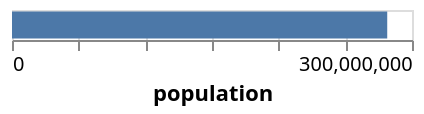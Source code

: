{"$schema": "https://vega.github.io/schema/vega-lite/v4.json", "data": {"values": [{"year": 1850, "age": 0, "sex": 1, "people": 1483789}, {"year": 1850, "age": 0, "sex": 2, "people": 1450376}, {"year": 1850, "age": 5, "sex": 1, "people": 1411067}, {"year": 1850, "age": 5, "sex": 2, "people": 1359668}, {"year": 1850, "age": 10, "sex": 1, "people": 1260099}, {"year": 1850, "age": 10, "sex": 2, "people": 1216114}, {"year": 1850, "age": 15, "sex": 1, "people": 1077133}, {"year": 1850, "age": 15, "sex": 2, "people": 1110619}, {"year": 1850, "age": 20, "sex": 1, "people": 1017281}, {"year": 1850, "age": 20, "sex": 2, "people": 1003841}, {"year": 1850, "age": 25, "sex": 1, "people": 862547}, {"year": 1850, "age": 25, "sex": 2, "people": 799482}, {"year": 1850, "age": 30, "sex": 1, "people": 730638}, {"year": 1850, "age": 30, "sex": 2, "people": 639636}, {"year": 1850, "age": 35, "sex": 1, "people": 588487}, {"year": 1850, "age": 35, "sex": 2, "people": 505012}, {"year": 1850, "age": 40, "sex": 1, "people": 475911}, {"year": 1850, "age": 40, "sex": 2, "people": 428185}, {"year": 1850, "age": 45, "sex": 1, "people": 384211}, {"year": 1850, "age": 45, "sex": 2, "people": 341254}, {"year": 1850, "age": 50, "sex": 1, "people": 321343}, {"year": 1850, "age": 50, "sex": 2, "people": 286580}, {"year": 1850, "age": 55, "sex": 1, "people": 194080}, {"year": 1850, "age": 55, "sex": 2, "people": 187208}, {"year": 1850, "age": 60, "sex": 1, "people": 174976}, {"year": 1850, "age": 60, "sex": 2, "people": 162236}, {"year": 1850, "age": 65, "sex": 1, "people": 106827}, {"year": 1850, "age": 65, "sex": 2, "people": 105534}, {"year": 1850, "age": 70, "sex": 1, "people": 73677}, {"year": 1850, "age": 70, "sex": 2, "people": 71762}, {"year": 1850, "age": 75, "sex": 1, "people": 40834}, {"year": 1850, "age": 75, "sex": 2, "people": 40229}, {"year": 1850, "age": 80, "sex": 1, "people": 23449}, {"year": 1850, "age": 80, "sex": 2, "people": 22949}, {"year": 1850, "age": 85, "sex": 1, "people": 8186}, {"year": 1850, "age": 85, "sex": 2, "people": 10511}, {"year": 1850, "age": 90, "sex": 1, "people": 5259}, {"year": 1850, "age": 90, "sex": 2, "people": 6569}, {"year": 1860, "age": 0, "sex": 1, "people": 2120846}, {"year": 1860, "age": 0, "sex": 2, "people": 2092162}, {"year": 1860, "age": 5, "sex": 1, "people": 1804467}, {"year": 1860, "age": 5, "sex": 2, "people": 1778772}, {"year": 1860, "age": 10, "sex": 1, "people": 1612640}, {"year": 1860, "age": 10, "sex": 2, "people": 1540350}, {"year": 1860, "age": 15, "sex": 1, "people": 1438094}, {"year": 1860, "age": 15, "sex": 2, "people": 1495999}, {"year": 1860, "age": 20, "sex": 1, "people": 1351121}, {"year": 1860, "age": 20, "sex": 2, "people": 1370462}, {"year": 1860, "age": 25, "sex": 1, "people": 1217615}, {"year": 1860, "age": 25, "sex": 2, "people": 1116373}, {"year": 1860, "age": 30, "sex": 1, "people": 1043174}, {"year": 1860, "age": 30, "sex": 2, "people": 936055}, {"year": 1860, "age": 35, "sex": 1, "people": 866910}, {"year": 1860, "age": 35, "sex": 2, "people": 737136}, {"year": 1860, "age": 40, "sex": 1, "people": 699434}, {"year": 1860, "age": 40, "sex": 2, "people": 616826}, {"year": 1860, "age": 45, "sex": 1, "people": 552404}, {"year": 1860, "age": 45, "sex": 2, "people": 461739}, {"year": 1860, "age": 50, "sex": 1, "people": 456176}, {"year": 1860, "age": 50, "sex": 2, "people": 407305}, {"year": 1860, "age": 55, "sex": 1, "people": 292417}, {"year": 1860, "age": 55, "sex": 2, "people": 267224}, {"year": 1860, "age": 60, "sex": 1, "people": 260887}, {"year": 1860, "age": 60, "sex": 2, "people": 249735}, {"year": 1860, "age": 65, "sex": 1, "people": 149331}, {"year": 1860, "age": 65, "sex": 2, "people": 141405}, {"year": 1860, "age": 70, "sex": 1, "people": 98465}, {"year": 1860, "age": 70, "sex": 2, "people": 101778}, {"year": 1860, "age": 75, "sex": 1, "people": 56699}, {"year": 1860, "age": 75, "sex": 2, "people": 57597}, {"year": 1860, "age": 80, "sex": 1, "people": 29007}, {"year": 1860, "age": 80, "sex": 2, "people": 29506}, {"year": 1860, "age": 85, "sex": 1, "people": 10434}, {"year": 1860, "age": 85, "sex": 2, "people": 14053}, {"year": 1860, "age": 90, "sex": 1, "people": 7232}, {"year": 1860, "age": 90, "sex": 2, "people": 6622}, {"year": 1870, "age": 0, "sex": 1, "people": 2800083}, {"year": 1870, "age": 0, "sex": 2, "people": 2717102}, {"year": 1870, "age": 5, "sex": 1, "people": 2428469}, {"year": 1870, "age": 5, "sex": 2, "people": 2393680}, {"year": 1870, "age": 10, "sex": 1, "people": 2427341}, {"year": 1870, "age": 10, "sex": 2, "people": 2342670}, {"year": 1870, "age": 15, "sex": 1, "people": 1958390}, {"year": 1870, "age": 15, "sex": 2, "people": 2077248}, {"year": 1870, "age": 20, "sex": 1, "people": 1805303}, {"year": 1870, "age": 20, "sex": 2, "people": 1909382}, {"year": 1870, "age": 25, "sex": 1, "people": 1509059}, {"year": 1870, "age": 25, "sex": 2, "people": 1574285}, {"year": 1870, "age": 30, "sex": 1, "people": 1251534}, {"year": 1870, "age": 30, "sex": 2, "people": 1275629}, {"year": 1870, "age": 35, "sex": 1, "people": 1185336}, {"year": 1870, "age": 35, "sex": 2, "people": 1137490}, {"year": 1870, "age": 40, "sex": 1, "people": 968861}, {"year": 1870, "age": 40, "sex": 2, "people": 944401}, {"year": 1870, "age": 45, "sex": 1, "people": 852672}, {"year": 1870, "age": 45, "sex": 2, "people": 747916}, {"year": 1870, "age": 50, "sex": 1, "people": 736387}, {"year": 1870, "age": 50, "sex": 2, "people": 637801}, {"year": 1870, "age": 55, "sex": 1, "people": 486036}, {"year": 1870, "age": 55, "sex": 2, "people": 407819}, {"year": 1870, "age": 60, "sex": 1, "people": 399264}, {"year": 1870, "age": 60, "sex": 2, "people": 374801}, {"year": 1870, "age": 65, "sex": 1, "people": 260829}, {"year": 1870, "age": 65, "sex": 2, "people": 239080}, {"year": 1870, "age": 70, "sex": 1, "people": 173364}, {"year": 1870, "age": 70, "sex": 2, "people": 165501}, {"year": 1870, "age": 75, "sex": 1, "people": 86929}, {"year": 1870, "age": 75, "sex": 2, "people": 89540}, {"year": 1870, "age": 80, "sex": 1, "people": 47427}, {"year": 1870, "age": 80, "sex": 2, "people": 54190}, {"year": 1870, "age": 85, "sex": 1, "people": 15891}, {"year": 1870, "age": 85, "sex": 2, "people": 19302}, {"year": 1870, "age": 90, "sex": 1, "people": 8649}, {"year": 1870, "age": 90, "sex": 2, "people": 13068}, {"year": 1880, "age": 0, "sex": 1, "people": 3533662}, {"year": 1880, "age": 0, "sex": 2, "people": 3421597}, {"year": 1880, "age": 5, "sex": 1, "people": 3297503}, {"year": 1880, "age": 5, "sex": 2, "people": 3179142}, {"year": 1880, "age": 10, "sex": 1, "people": 2911924}, {"year": 1880, "age": 10, "sex": 2, "people": 2813550}, {"year": 1880, "age": 15, "sex": 1, "people": 2457734}, {"year": 1880, "age": 15, "sex": 2, "people": 2527818}, {"year": 1880, "age": 20, "sex": 1, "people": 2547780}, {"year": 1880, "age": 20, "sex": 2, "people": 2512803}, {"year": 1880, "age": 25, "sex": 1, "people": 2119393}, {"year": 1880, "age": 25, "sex": 2, "people": 1974241}, {"year": 1880, "age": 30, "sex": 1, "people": 1749107}, {"year": 1880, "age": 30, "sex": 2, "people": 1596772}, {"year": 1880, "age": 35, "sex": 1, "people": 1540772}, {"year": 1880, "age": 35, "sex": 2, "people": 1483717}, {"year": 1880, "age": 40, "sex": 1, "people": 1237347}, {"year": 1880, "age": 40, "sex": 2, "people": 1239435}, {"year": 1880, "age": 45, "sex": 1, "people": 1065973}, {"year": 1880, "age": 45, "sex": 2, "people": 1003711}, {"year": 1880, "age": 50, "sex": 1, "people": 964484}, {"year": 1880, "age": 50, "sex": 2, "people": 863012}, {"year": 1880, "age": 55, "sex": 1, "people": 679147}, {"year": 1880, "age": 55, "sex": 2, "people": 594843}, {"year": 1880, "age": 60, "sex": 1, "people": 580298}, {"year": 1880, "age": 60, "sex": 2, "people": 526956}, {"year": 1880, "age": 65, "sex": 1, "people": 369398}, {"year": 1880, "age": 65, "sex": 2, "people": 346303}, {"year": 1880, "age": 70, "sex": 1, "people": 255422}, {"year": 1880, "age": 70, "sex": 2, "people": 251860}, {"year": 1880, "age": 75, "sex": 1, "people": 141628}, {"year": 1880, "age": 75, "sex": 2, "people": 143513}, {"year": 1880, "age": 80, "sex": 1, "people": 67526}, {"year": 1880, "age": 80, "sex": 2, "people": 77290}, {"year": 1880, "age": 85, "sex": 1, "people": 22437}, {"year": 1880, "age": 85, "sex": 2, "people": 31227}, {"year": 1880, "age": 90, "sex": 1, "people": 10272}, {"year": 1880, "age": 90, "sex": 2, "people": 15451}, {"year": 1900, "age": 0, "sex": 1, "people": 4619544}, {"year": 1900, "age": 0, "sex": 2, "people": 4589196}, {"year": 1900, "age": 5, "sex": 1, "people": 4465783}, {"year": 1900, "age": 5, "sex": 2, "people": 4390483}, {"year": 1900, "age": 10, "sex": 1, "people": 4057669}, {"year": 1900, "age": 10, "sex": 2, "people": 4001749}, {"year": 1900, "age": 15, "sex": 1, "people": 3774846}, {"year": 1900, "age": 15, "sex": 2, "people": 3801743}, {"year": 1900, "age": 20, "sex": 1, "people": 3694038}, {"year": 1900, "age": 20, "sex": 2, "people": 3751061}, {"year": 1900, "age": 25, "sex": 1, "people": 3389280}, {"year": 1900, "age": 25, "sex": 2, "people": 3236056}, {"year": 1900, "age": 30, "sex": 1, "people": 2918964}, {"year": 1900, "age": 30, "sex": 2, "people": 2665174}, {"year": 1900, "age": 35, "sex": 1, "people": 2633883}, {"year": 1900, "age": 35, "sex": 2, "people": 2347737}, {"year": 1900, "age": 40, "sex": 1, "people": 2261070}, {"year": 1900, "age": 40, "sex": 2, "people": 2004987}, {"year": 1900, "age": 45, "sex": 1, "people": 1868413}, {"year": 1900, "age": 45, "sex": 2, "people": 1648025}, {"year": 1900, "age": 50, "sex": 1, "people": 1571038}, {"year": 1900, "age": 50, "sex": 2, "people": 1411981}, {"year": 1900, "age": 55, "sex": 1, "people": 1161908}, {"year": 1900, "age": 55, "sex": 2, "people": 1064632}, {"year": 1900, "age": 60, "sex": 1, "people": 916571}, {"year": 1900, "age": 60, "sex": 2, "people": 887508}, {"year": 1900, "age": 65, "sex": 1, "people": 672663}, {"year": 1900, "age": 65, "sex": 2, "people": 640212}, {"year": 1900, "age": 70, "sex": 1, "people": 454747}, {"year": 1900, "age": 70, "sex": 2, "people": 440007}, {"year": 1900, "age": 75, "sex": 1, "people": 268211}, {"year": 1900, "age": 75, "sex": 2, "people": 265879}, {"year": 1900, "age": 80, "sex": 1, "people": 127435}, {"year": 1900, "age": 80, "sex": 2, "people": 132449}, {"year": 1900, "age": 85, "sex": 1, "people": 44008}, {"year": 1900, "age": 85, "sex": 2, "people": 48614}, {"year": 1900, "age": 90, "sex": 1, "people": 15164}, {"year": 1900, "age": 90, "sex": 2, "people": 20093}, {"year": 1910, "age": 0, "sex": 1, "people": 5296823}, {"year": 1910, "age": 0, "sex": 2, "people": 5287477}, {"year": 1910, "age": 5, "sex": 1, "people": 4991803}, {"year": 1910, "age": 5, "sex": 2, "people": 4866139}, {"year": 1910, "age": 10, "sex": 1, "people": 4650747}, {"year": 1910, "age": 10, "sex": 2, "people": 4471887}, {"year": 1910, "age": 15, "sex": 1, "people": 4566154}, {"year": 1910, "age": 15, "sex": 2, "people": 4592269}, {"year": 1910, "age": 20, "sex": 1, "people": 4637632}, {"year": 1910, "age": 20, "sex": 2, "people": 4447683}, {"year": 1910, "age": 25, "sex": 1, "people": 4257755}, {"year": 1910, "age": 25, "sex": 2, "people": 3946153}, {"year": 1910, "age": 30, "sex": 1, "people": 3658125}, {"year": 1910, "age": 30, "sex": 2, "people": 3295220}, {"year": 1910, "age": 35, "sex": 1, "people": 3427518}, {"year": 1910, "age": 35, "sex": 2, "people": 3088990}, {"year": 1910, "age": 40, "sex": 1, "people": 2860229}, {"year": 1910, "age": 40, "sex": 2, "people": 2471267}, {"year": 1910, "age": 45, "sex": 1, "people": 2363801}, {"year": 1910, "age": 45, "sex": 2, "people": 2114930}, {"year": 1910, "age": 50, "sex": 1, "people": 2126516}, {"year": 1910, "age": 50, "sex": 2, "people": 1773592}, {"year": 1910, "age": 55, "sex": 1, "people": 1508358}, {"year": 1910, "age": 55, "sex": 2, "people": 1317651}, {"year": 1910, "age": 60, "sex": 1, "people": 1189421}, {"year": 1910, "age": 60, "sex": 2, "people": 1090697}, {"year": 1910, "age": 65, "sex": 1, "people": 850159}, {"year": 1910, "age": 65, "sex": 2, "people": 813868}, {"year": 1910, "age": 70, "sex": 1, "people": 557936}, {"year": 1910, "age": 70, "sex": 2, "people": 547623}, {"year": 1910, "age": 75, "sex": 1, "people": 322679}, {"year": 1910, "age": 75, "sex": 2, "people": 350900}, {"year": 1910, "age": 80, "sex": 1, "people": 161715}, {"year": 1910, "age": 80, "sex": 2, "people": 174315}, {"year": 1910, "age": 85, "sex": 1, "people": 59699}, {"year": 1910, "age": 85, "sex": 2, "people": 62725}, {"year": 1910, "age": 90, "sex": 1, "people": 23929}, {"year": 1910, "age": 90, "sex": 2, "people": 28965}, {"year": 1920, "age": 0, "sex": 1, "people": 5934792}, {"year": 1920, "age": 0, "sex": 2, "people": 5694244}, {"year": 1920, "age": 5, "sex": 1, "people": 5789008}, {"year": 1920, "age": 5, "sex": 2, "people": 5693960}, {"year": 1920, "age": 10, "sex": 1, "people": 5401156}, {"year": 1920, "age": 10, "sex": 2, "people": 5293057}, {"year": 1920, "age": 15, "sex": 1, "people": 4724365}, {"year": 1920, "age": 15, "sex": 2, "people": 4779936}, {"year": 1920, "age": 20, "sex": 1, "people": 4549411}, {"year": 1920, "age": 20, "sex": 2, "people": 4742632}, {"year": 1920, "age": 25, "sex": 1, "people": 4565066}, {"year": 1920, "age": 25, "sex": 2, "people": 4529382}, {"year": 1920, "age": 30, "sex": 1, "people": 4110771}, {"year": 1920, "age": 30, "sex": 2, "people": 3982426}, {"year": 1920, "age": 35, "sex": 1, "people": 4081543}, {"year": 1920, "age": 35, "sex": 2, "people": 3713810}, {"year": 1920, "age": 40, "sex": 1, "people": 3321923}, {"year": 1920, "age": 40, "sex": 2, "people": 3059757}, {"year": 1920, "age": 45, "sex": 1, "people": 3143891}, {"year": 1920, "age": 45, "sex": 2, "people": 2669089}, {"year": 1920, "age": 50, "sex": 1, "people": 2546035}, {"year": 1920, "age": 50, "sex": 2, "people": 2200491}, {"year": 1920, "age": 55, "sex": 1, "people": 1880975}, {"year": 1920, "age": 55, "sex": 2, "people": 1674672}, {"year": 1920, "age": 60, "sex": 1, "people": 1587549}, {"year": 1920, "age": 60, "sex": 2, "people": 1382877}, {"year": 1920, "age": 65, "sex": 1, "people": 1095956}, {"year": 1920, "age": 65, "sex": 2, "people": 989901}, {"year": 1920, "age": 70, "sex": 1, "people": 714618}, {"year": 1920, "age": 70, "sex": 2, "people": 690097}, {"year": 1920, "age": 75, "sex": 1, "people": 417292}, {"year": 1920, "age": 75, "sex": 2, "people": 439465}, {"year": 1920, "age": 80, "sex": 1, "people": 187000}, {"year": 1920, "age": 80, "sex": 2, "people": 211110}, {"year": 1920, "age": 85, "sex": 1, "people": 75991}, {"year": 1920, "age": 85, "sex": 2, "people": 92829}, {"year": 1920, "age": 90, "sex": 1, "people": 22398}, {"year": 1920, "age": 90, "sex": 2, "people": 32085}, {"year": 1930, "age": 0, "sex": 1, "people": 5875250}, {"year": 1930, "age": 0, "sex": 2, "people": 5662530}, {"year": 1930, "age": 5, "sex": 1, "people": 6542592}, {"year": 1930, "age": 5, "sex": 2, "people": 6129561}, {"year": 1930, "age": 10, "sex": 1, "people": 6064820}, {"year": 1930, "age": 10, "sex": 2, "people": 5986529}, {"year": 1930, "age": 15, "sex": 1, "people": 5709452}, {"year": 1930, "age": 15, "sex": 2, "people": 5769587}, {"year": 1930, "age": 20, "sex": 1, "people": 5305992}, {"year": 1930, "age": 20, "sex": 2, "people": 5565382}, {"year": 1930, "age": 25, "sex": 1, "people": 4929853}, {"year": 1930, "age": 25, "sex": 2, "people": 5050229}, {"year": 1930, "age": 30, "sex": 1, "people": 4424408}, {"year": 1930, "age": 30, "sex": 2, "people": 4455213}, {"year": 1930, "age": 35, "sex": 1, "people": 4576531}, {"year": 1930, "age": 35, "sex": 2, "people": 4593776}, {"year": 1930, "age": 40, "sex": 1, "people": 4075139}, {"year": 1930, "age": 40, "sex": 2, "people": 3754022}, {"year": 1930, "age": 45, "sex": 1, "people": 3633152}, {"year": 1930, "age": 45, "sex": 2, "people": 3396558}, {"year": 1930, "age": 50, "sex": 1, "people": 3128108}, {"year": 1930, "age": 50, "sex": 2, "people": 2809191}, {"year": 1930, "age": 55, "sex": 1, "people": 2434077}, {"year": 1930, "age": 55, "sex": 2, "people": 2298614}, {"year": 1930, "age": 60, "sex": 1, "people": 1927564}, {"year": 1930, "age": 60, "sex": 2, "people": 1783515}, {"year": 1930, "age": 65, "sex": 1, "people": 1397275}, {"year": 1930, "age": 65, "sex": 2, "people": 1307312}, {"year": 1930, "age": 70, "sex": 1, "people": 919045}, {"year": 1930, "age": 70, "sex": 2, "people": 918509}, {"year": 1930, "age": 75, "sex": 1, "people": 536375}, {"year": 1930, "age": 75, "sex": 2, "people": 522716}, {"year": 1930, "age": 80, "sex": 1, "people": 246708}, {"year": 1930, "age": 80, "sex": 2, "people": 283579}, {"year": 1930, "age": 85, "sex": 1, "people": 88978}, {"year": 1930, "age": 85, "sex": 2, "people": 109210}, {"year": 1930, "age": 90, "sex": 1, "people": 30338}, {"year": 1930, "age": 90, "sex": 2, "people": 43483}, {"year": 1940, "age": 0, "sex": 1, "people": 5294628}, {"year": 1940, "age": 0, "sex": 2, "people": 5124653}, {"year": 1940, "age": 5, "sex": 1, "people": 5468378}, {"year": 1940, "age": 5, "sex": 2, "people": 5359099}, {"year": 1940, "age": 10, "sex": 1, "people": 5960416}, {"year": 1940, "age": 10, "sex": 2, "people": 5868532}, {"year": 1940, "age": 15, "sex": 1, "people": 6165109}, {"year": 1940, "age": 15, "sex": 2, "people": 6193701}, {"year": 1940, "age": 20, "sex": 1, "people": 5682414}, {"year": 1940, "age": 20, "sex": 2, "people": 5896002}, {"year": 1940, "age": 25, "sex": 1, "people": 5438166}, {"year": 1940, "age": 25, "sex": 2, "people": 5664244}, {"year": 1940, "age": 30, "sex": 1, "people": 5040048}, {"year": 1940, "age": 30, "sex": 2, "people": 5171522}, {"year": 1940, "age": 35, "sex": 1, "people": 4724804}, {"year": 1940, "age": 35, "sex": 2, "people": 4791809}, {"year": 1940, "age": 40, "sex": 1, "people": 4437392}, {"year": 1940, "age": 40, "sex": 2, "people": 4394061}, {"year": 1940, "age": 45, "sex": 1, "people": 4190187}, {"year": 1940, "age": 45, "sex": 2, "people": 4050290}, {"year": 1940, "age": 50, "sex": 1, "people": 3785735}, {"year": 1940, "age": 50, "sex": 2, "people": 3488396}, {"year": 1940, "age": 55, "sex": 1, "people": 2972069}, {"year": 1940, "age": 55, "sex": 2, "people": 2810000}, {"year": 1940, "age": 60, "sex": 1, "people": 2370232}, {"year": 1940, "age": 60, "sex": 2, "people": 2317790}, {"year": 1940, "age": 65, "sex": 1, "people": 1897678}, {"year": 1940, "age": 65, "sex": 2, "people": 1911117}, {"year": 1940, "age": 70, "sex": 1, "people": 1280023}, {"year": 1940, "age": 70, "sex": 2, "people": 1287711}, {"year": 1940, "age": 75, "sex": 1, "people": 713875}, {"year": 1940, "age": 75, "sex": 2, "people": 764915}, {"year": 1940, "age": 80, "sex": 1, "people": 359418}, {"year": 1940, "age": 80, "sex": 2, "people": 414761}, {"year": 1940, "age": 85, "sex": 1, "people": 127303}, {"year": 1940, "age": 85, "sex": 2, "people": 152131}, {"year": 1940, "age": 90, "sex": 1, "people": 42263}, {"year": 1940, "age": 90, "sex": 2, "people": 58119}, {"year": 1950, "age": 0, "sex": 1, "people": 8211806}, {"year": 1950, "age": 0, "sex": 2, "people": 7862267}, {"year": 1950, "age": 5, "sex": 1, "people": 6706601}, {"year": 1950, "age": 5, "sex": 2, "people": 6450863}, {"year": 1950, "age": 10, "sex": 1, "people": 5629744}, {"year": 1950, "age": 10, "sex": 2, "people": 5430835}, {"year": 1950, "age": 15, "sex": 1, "people": 5264129}, {"year": 1950, "age": 15, "sex": 2, "people": 5288742}, {"year": 1950, "age": 20, "sex": 1, "people": 5573308}, {"year": 1950, "age": 20, "sex": 2, "people": 5854227}, {"year": 1950, "age": 25, "sex": 1, "people": 6007254}, {"year": 1950, "age": 25, "sex": 2, "people": 6317332}, {"year": 1950, "age": 30, "sex": 1, "people": 5676022}, {"year": 1950, "age": 30, "sex": 2, "people": 5895178}, {"year": 1950, "age": 35, "sex": 1, "people": 5511364}, {"year": 1950, "age": 35, "sex": 2, "people": 5696261}, {"year": 1950, "age": 40, "sex": 1, "people": 5076985}, {"year": 1950, "age": 40, "sex": 2, "people": 5199224}, {"year": 1950, "age": 45, "sex": 1, "people": 4533177}, {"year": 1950, "age": 45, "sex": 2, "people": 4595842}, {"year": 1950, "age": 50, "sex": 1, "people": 4199164}, {"year": 1950, "age": 50, "sex": 2, "people": 4147295}, {"year": 1950, "age": 55, "sex": 1, "people": 3667351}, {"year": 1950, "age": 55, "sex": 2, "people": 3595158}, {"year": 1950, "age": 60, "sex": 1, "people": 3035038}, {"year": 1950, "age": 60, "sex": 2, "people": 3009768}, {"year": 1950, "age": 65, "sex": 1, "people": 2421234}, {"year": 1950, "age": 65, "sex": 2, "people": 2548250}, {"year": 1950, "age": 70, "sex": 1, "people": 1627920}, {"year": 1950, "age": 70, "sex": 2, "people": 1786831}, {"year": 1950, "age": 75, "sex": 1, "people": 1006530}, {"year": 1950, "age": 75, "sex": 2, "people": 1148469}, {"year": 1950, "age": 80, "sex": 1, "people": 511727}, {"year": 1950, "age": 80, "sex": 2, "people": 637717}, {"year": 1950, "age": 85, "sex": 1, "people": 182821}, {"year": 1950, "age": 85, "sex": 2, "people": 242798}, {"year": 1950, "age": 90, "sex": 1, "people": 54836}, {"year": 1950, "age": 90, "sex": 2, "people": 90766}, {"year": 1960, "age": 0, "sex": 1, "people": 10374975}, {"year": 1960, "age": 0, "sex": 2, "people": 10146999}, {"year": 1960, "age": 5, "sex": 1, "people": 9495503}, {"year": 1960, "age": 5, "sex": 2, "people": 9250741}, {"year": 1960, "age": 10, "sex": 1, "people": 8563700}, {"year": 1960, "age": 10, "sex": 2, "people": 8310764}, {"year": 1960, "age": 15, "sex": 1, "people": 6620902}, {"year": 1960, "age": 15, "sex": 2, "people": 6617493}, {"year": 1960, "age": 20, "sex": 1, "people": 5268384}, {"year": 1960, "age": 20, "sex": 2, "people": 5513495}, {"year": 1960, "age": 25, "sex": 1, "people": 5311805}, {"year": 1960, "age": 25, "sex": 2, "people": 5548259}, {"year": 1960, "age": 30, "sex": 1, "people": 5801342}, {"year": 1960, "age": 30, "sex": 2, "people": 6090862}, {"year": 1960, "age": 35, "sex": 1, "people": 6063063}, {"year": 1960, "age": 35, "sex": 2, "people": 6431337}, {"year": 1960, "age": 40, "sex": 1, "people": 5657943}, {"year": 1960, "age": 40, "sex": 2, "people": 5940520}, {"year": 1960, "age": 45, "sex": 1, "people": 5345658}, {"year": 1960, "age": 45, "sex": 2, "people": 5516028}, {"year": 1960, "age": 50, "sex": 1, "people": 4763364}, {"year": 1960, "age": 50, "sex": 2, "people": 4928844}, {"year": 1960, "age": 55, "sex": 1, "people": 4170581}, {"year": 1960, "age": 55, "sex": 2, "people": 4402878}, {"year": 1960, "age": 60, "sex": 1, "people": 3405293}, {"year": 1960, "age": 60, "sex": 2, "people": 3723839}, {"year": 1960, "age": 65, "sex": 1, "people": 2859371}, {"year": 1960, "age": 65, "sex": 2, "people": 3268699}, {"year": 1960, "age": 70, "sex": 1, "people": 2115763}, {"year": 1960, "age": 70, "sex": 2, "people": 2516479}, {"year": 1960, "age": 75, "sex": 1, "people": 1308913}, {"year": 1960, "age": 75, "sex": 2, "people": 1641371}, {"year": 1960, "age": 80, "sex": 1, "people": 619923}, {"year": 1960, "age": 80, "sex": 2, "people": 856952}, {"year": 1960, "age": 85, "sex": 1, "people": 253245}, {"year": 1960, "age": 85, "sex": 2, "people": 384572}, {"year": 1960, "age": 90, "sex": 1, "people": 75908}, {"year": 1960, "age": 90, "sex": 2, "people": 135774}, {"year": 1970, "age": 0, "sex": 1, "people": 8685121}, {"year": 1970, "age": 0, "sex": 2, "people": 8326887}, {"year": 1970, "age": 5, "sex": 1, "people": 10411131}, {"year": 1970, "age": 5, "sex": 2, "people": 10003293}, {"year": 1970, "age": 10, "sex": 1, "people": 10756403}, {"year": 1970, "age": 10, "sex": 2, "people": 10343538}, {"year": 1970, "age": 15, "sex": 1, "people": 9605399}, {"year": 1970, "age": 15, "sex": 2, "people": 9414284}, {"year": 1970, "age": 20, "sex": 1, "people": 7729202}, {"year": 1970, "age": 20, "sex": 2, "people": 8341830}, {"year": 1970, "age": 25, "sex": 1, "people": 6539301}, {"year": 1970, "age": 25, "sex": 2, "people": 6903041}, {"year": 1970, "age": 30, "sex": 1, "people": 5519879}, {"year": 1970, "age": 30, "sex": 2, "people": 5851441}, {"year": 1970, "age": 35, "sex": 1, "people": 5396732}, {"year": 1970, "age": 35, "sex": 2, "people": 5708021}, {"year": 1970, "age": 40, "sex": 1, "people": 5718538}, {"year": 1970, "age": 40, "sex": 2, "people": 6129319}, {"year": 1970, "age": 45, "sex": 1, "people": 5794120}, {"year": 1970, "age": 45, "sex": 2, "people": 6198742}, {"year": 1970, "age": 50, "sex": 1, "people": 5298312}, {"year": 1970, "age": 50, "sex": 2, "people": 5783817}, {"year": 1970, "age": 55, "sex": 1, "people": 4762911}, {"year": 1970, "age": 55, "sex": 2, "people": 5222164}, {"year": 1970, "age": 60, "sex": 1, "people": 4037643}, {"year": 1970, "age": 60, "sex": 2, "people": 4577251}, {"year": 1970, "age": 65, "sex": 1, "people": 3142606}, {"year": 1970, "age": 65, "sex": 2, "people": 3894827}, {"year": 1970, "age": 70, "sex": 1, "people": 2340826}, {"year": 1970, "age": 70, "sex": 2, "people": 3138009}, {"year": 1970, "age": 75, "sex": 1, "people": 1599269}, {"year": 1970, "age": 75, "sex": 2, "people": 2293376}, {"year": 1970, "age": 80, "sex": 1, "people": 886155}, {"year": 1970, "age": 80, "sex": 2, "people": 1417553}, {"year": 1970, "age": 85, "sex": 1, "people": 371123}, {"year": 1970, "age": 85, "sex": 2, "people": 658511}, {"year": 1970, "age": 90, "sex": 1, "people": 186502}, {"year": 1970, "age": 90, "sex": 2, "people": 314929}, {"year": 1980, "age": 0, "sex": 1, "people": 8439366}, {"year": 1980, "age": 0, "sex": 2, "people": 8081854}, {"year": 1980, "age": 5, "sex": 1, "people": 8680730}, {"year": 1980, "age": 5, "sex": 2, "people": 8275881}, {"year": 1980, "age": 10, "sex": 1, "people": 9452338}, {"year": 1980, "age": 10, "sex": 2, "people": 9048483}, {"year": 1980, "age": 15, "sex": 1, "people": 10698856}, {"year": 1980, "age": 15, "sex": 2, "people": 10410271}, {"year": 1980, "age": 20, "sex": 1, "people": 10486776}, {"year": 1980, "age": 20, "sex": 2, "people": 10614947}, {"year": 1980, "age": 25, "sex": 1, "people": 9624053}, {"year": 1980, "age": 25, "sex": 2, "people": 9827903}, {"year": 1980, "age": 30, "sex": 1, "people": 8705835}, {"year": 1980, "age": 30, "sex": 2, "people": 8955225}, {"year": 1980, "age": 35, "sex": 1, "people": 6852069}, {"year": 1980, "age": 35, "sex": 2, "people": 7134239}, {"year": 1980, "age": 40, "sex": 1, "people": 5692148}, {"year": 1980, "age": 40, "sex": 2, "people": 5953910}, {"year": 1980, "age": 45, "sex": 1, "people": 5342469}, {"year": 1980, "age": 45, "sex": 2, "people": 5697543}, {"year": 1980, "age": 50, "sex": 1, "people": 5603709}, {"year": 1980, "age": 50, "sex": 2, "people": 6110117}, {"year": 1980, "age": 55, "sex": 1, "people": 5485098}, {"year": 1980, "age": 55, "sex": 2, "people": 6160229}, {"year": 1980, "age": 60, "sex": 1, "people": 4696140}, {"year": 1980, "age": 60, "sex": 2, "people": 5456885}, {"year": 1980, "age": 65, "sex": 1, "people": 3893510}, {"year": 1980, "age": 65, "sex": 2, "people": 4896947}, {"year": 1980, "age": 70, "sex": 1, "people": 2857774}, {"year": 1980, "age": 70, "sex": 2, "people": 3963441}, {"year": 1980, "age": 75, "sex": 1, "people": 1840438}, {"year": 1980, "age": 75, "sex": 2, "people": 2951759}, {"year": 1980, "age": 80, "sex": 1, "people": 1012886}, {"year": 1980, "age": 80, "sex": 2, "people": 1919292}, {"year": 1980, "age": 85, "sex": 1, "people": 472338}, {"year": 1980, "age": 85, "sex": 2, "people": 1023115}, {"year": 1980, "age": 90, "sex": 1, "people": 204148}, {"year": 1980, "age": 90, "sex": 2, "people": 499046}, {"year": 1990, "age": 0, "sex": 1, "people": 9307465}, {"year": 1990, "age": 0, "sex": 2, "people": 8894007}, {"year": 1990, "age": 5, "sex": 1, "people": 9274732}, {"year": 1990, "age": 5, "sex": 2, "people": 8799955}, {"year": 1990, "age": 10, "sex": 1, "people": 8782542}, {"year": 1990, "age": 10, "sex": 2, "people": 8337284}, {"year": 1990, "age": 15, "sex": 1, "people": 9020572}, {"year": 1990, "age": 15, "sex": 2, "people": 8590991}, {"year": 1990, "age": 20, "sex": 1, "people": 9436188}, {"year": 1990, "age": 20, "sex": 2, "people": 9152644}, {"year": 1990, "age": 25, "sex": 1, "people": 10658027}, {"year": 1990, "age": 25, "sex": 2, "people": 10587292}, {"year": 1990, "age": 30, "sex": 1, "people": 11028712}, {"year": 1990, "age": 30, "sex": 2, "people": 11105750}, {"year": 1990, "age": 35, "sex": 1, "people": 9853933}, {"year": 1990, "age": 35, "sex": 2, "people": 10038644}, {"year": 1990, "age": 40, "sex": 1, "people": 8712632}, {"year": 1990, "age": 40, "sex": 2, "people": 8928252}, {"year": 1990, "age": 45, "sex": 1, "people": 6848082}, {"year": 1990, "age": 45, "sex": 2, "people": 7115129}, {"year": 1990, "age": 50, "sex": 1, "people": 5553992}, {"year": 1990, "age": 50, "sex": 2, "people": 5899925}, {"year": 1990, "age": 55, "sex": 1, "people": 4981670}, {"year": 1990, "age": 55, "sex": 2, "people": 5460506}, {"year": 1990, "age": 60, "sex": 1, "people": 4953822}, {"year": 1990, "age": 60, "sex": 2, "people": 5663205}, {"year": 1990, "age": 65, "sex": 1, "people": 4538398}, {"year": 1990, "age": 65, "sex": 2, "people": 5594108}, {"year": 1990, "age": 70, "sex": 1, "people": 3429420}, {"year": 1990, "age": 70, "sex": 2, "people": 4610222}, {"year": 1990, "age": 75, "sex": 1, "people": 2344932}, {"year": 1990, "age": 75, "sex": 2, "people": 3723980}, {"year": 1990, "age": 80, "sex": 1, "people": 1342996}, {"year": 1990, "age": 80, "sex": 2, "people": 2545730}, {"year": 1990, "age": 85, "sex": 1, "people": 588790}, {"year": 1990, "age": 85, "sex": 2, "people": 1419494}, {"year": 1990, "age": 90, "sex": 1, "people": 238459}, {"year": 1990, "age": 90, "sex": 2, "people": 745146}, {"year": 2000, "age": 0, "sex": 1, "people": 9735380}, {"year": 2000, "age": 0, "sex": 2, "people": 9310714}, {"year": 2000, "age": 5, "sex": 1, "people": 10552146}, {"year": 2000, "age": 5, "sex": 2, "people": 10069564}, {"year": 2000, "age": 10, "sex": 1, "people": 10563233}, {"year": 2000, "age": 10, "sex": 2, "people": 10022524}, {"year": 2000, "age": 15, "sex": 1, "people": 10237419}, {"year": 2000, "age": 15, "sex": 2, "people": 9692669}, {"year": 2000, "age": 20, "sex": 1, "people": 9731315}, {"year": 2000, "age": 20, "sex": 2, "people": 9324244}, {"year": 2000, "age": 25, "sex": 1, "people": 9659493}, {"year": 2000, "age": 25, "sex": 2, "people": 9518507}, {"year": 2000, "age": 30, "sex": 1, "people": 10205879}, {"year": 2000, "age": 30, "sex": 2, "people": 10119296}, {"year": 2000, "age": 35, "sex": 1, "people": 11475182}, {"year": 2000, "age": 35, "sex": 2, "people": 11635647}, {"year": 2000, "age": 40, "sex": 1, "people": 11320252}, {"year": 2000, "age": 40, "sex": 2, "people": 11488578}, {"year": 2000, "age": 45, "sex": 1, "people": 9925006}, {"year": 2000, "age": 45, "sex": 2, "people": 10261253}, {"year": 2000, "age": 50, "sex": 1, "people": 8507934}, {"year": 2000, "age": 50, "sex": 2, "people": 8911133}, {"year": 2000, "age": 55, "sex": 1, "people": 6459082}, {"year": 2000, "age": 55, "sex": 2, "people": 6921268}, {"year": 2000, "age": 60, "sex": 1, "people": 5123399}, {"year": 2000, "age": 60, "sex": 2, "people": 5668961}, {"year": 2000, "age": 65, "sex": 1, "people": 4453623}, {"year": 2000, "age": 65, "sex": 2, "people": 4804784}, {"year": 2000, "age": 70, "sex": 1, "people": 3792145}, {"year": 2000, "age": 70, "sex": 2, "people": 5184855}, {"year": 2000, "age": 75, "sex": 1, "people": 2912655}, {"year": 2000, "age": 75, "sex": 2, "people": 4355644}, {"year": 2000, "age": 80, "sex": 1, "people": 1902638}, {"year": 2000, "age": 80, "sex": 2, "people": 3221898}, {"year": 2000, "age": 85, "sex": 1, "people": 970357}, {"year": 2000, "age": 85, "sex": 2, "people": 1981156}, {"year": 2000, "age": 90, "sex": 1, "people": 336303}, {"year": 2000, "age": 90, "sex": 2, "people": 1064581}]}, "transform": [{"filter": "datum.year == 2000"}], "mark": "bar", "encoding": {"x": {"aggregate": "sum", "field": "people", "title": "population"}}, "config": {"view": {"step": 15}}}